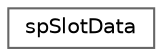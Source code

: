 digraph "类继承关系图"
{
 // LATEX_PDF_SIZE
  bgcolor="transparent";
  edge [fontname=Helvetica,fontsize=10,labelfontname=Helvetica,labelfontsize=10];
  node [fontname=Helvetica,fontsize=10,shape=box,height=0.2,width=0.4];
  rankdir="LR";
  Node0 [id="Node000000",label="spSlotData",height=0.2,width=0.4,color="grey40", fillcolor="white", style="filled",URL="$structsp_slot_data.html",tooltip=" "];
}
